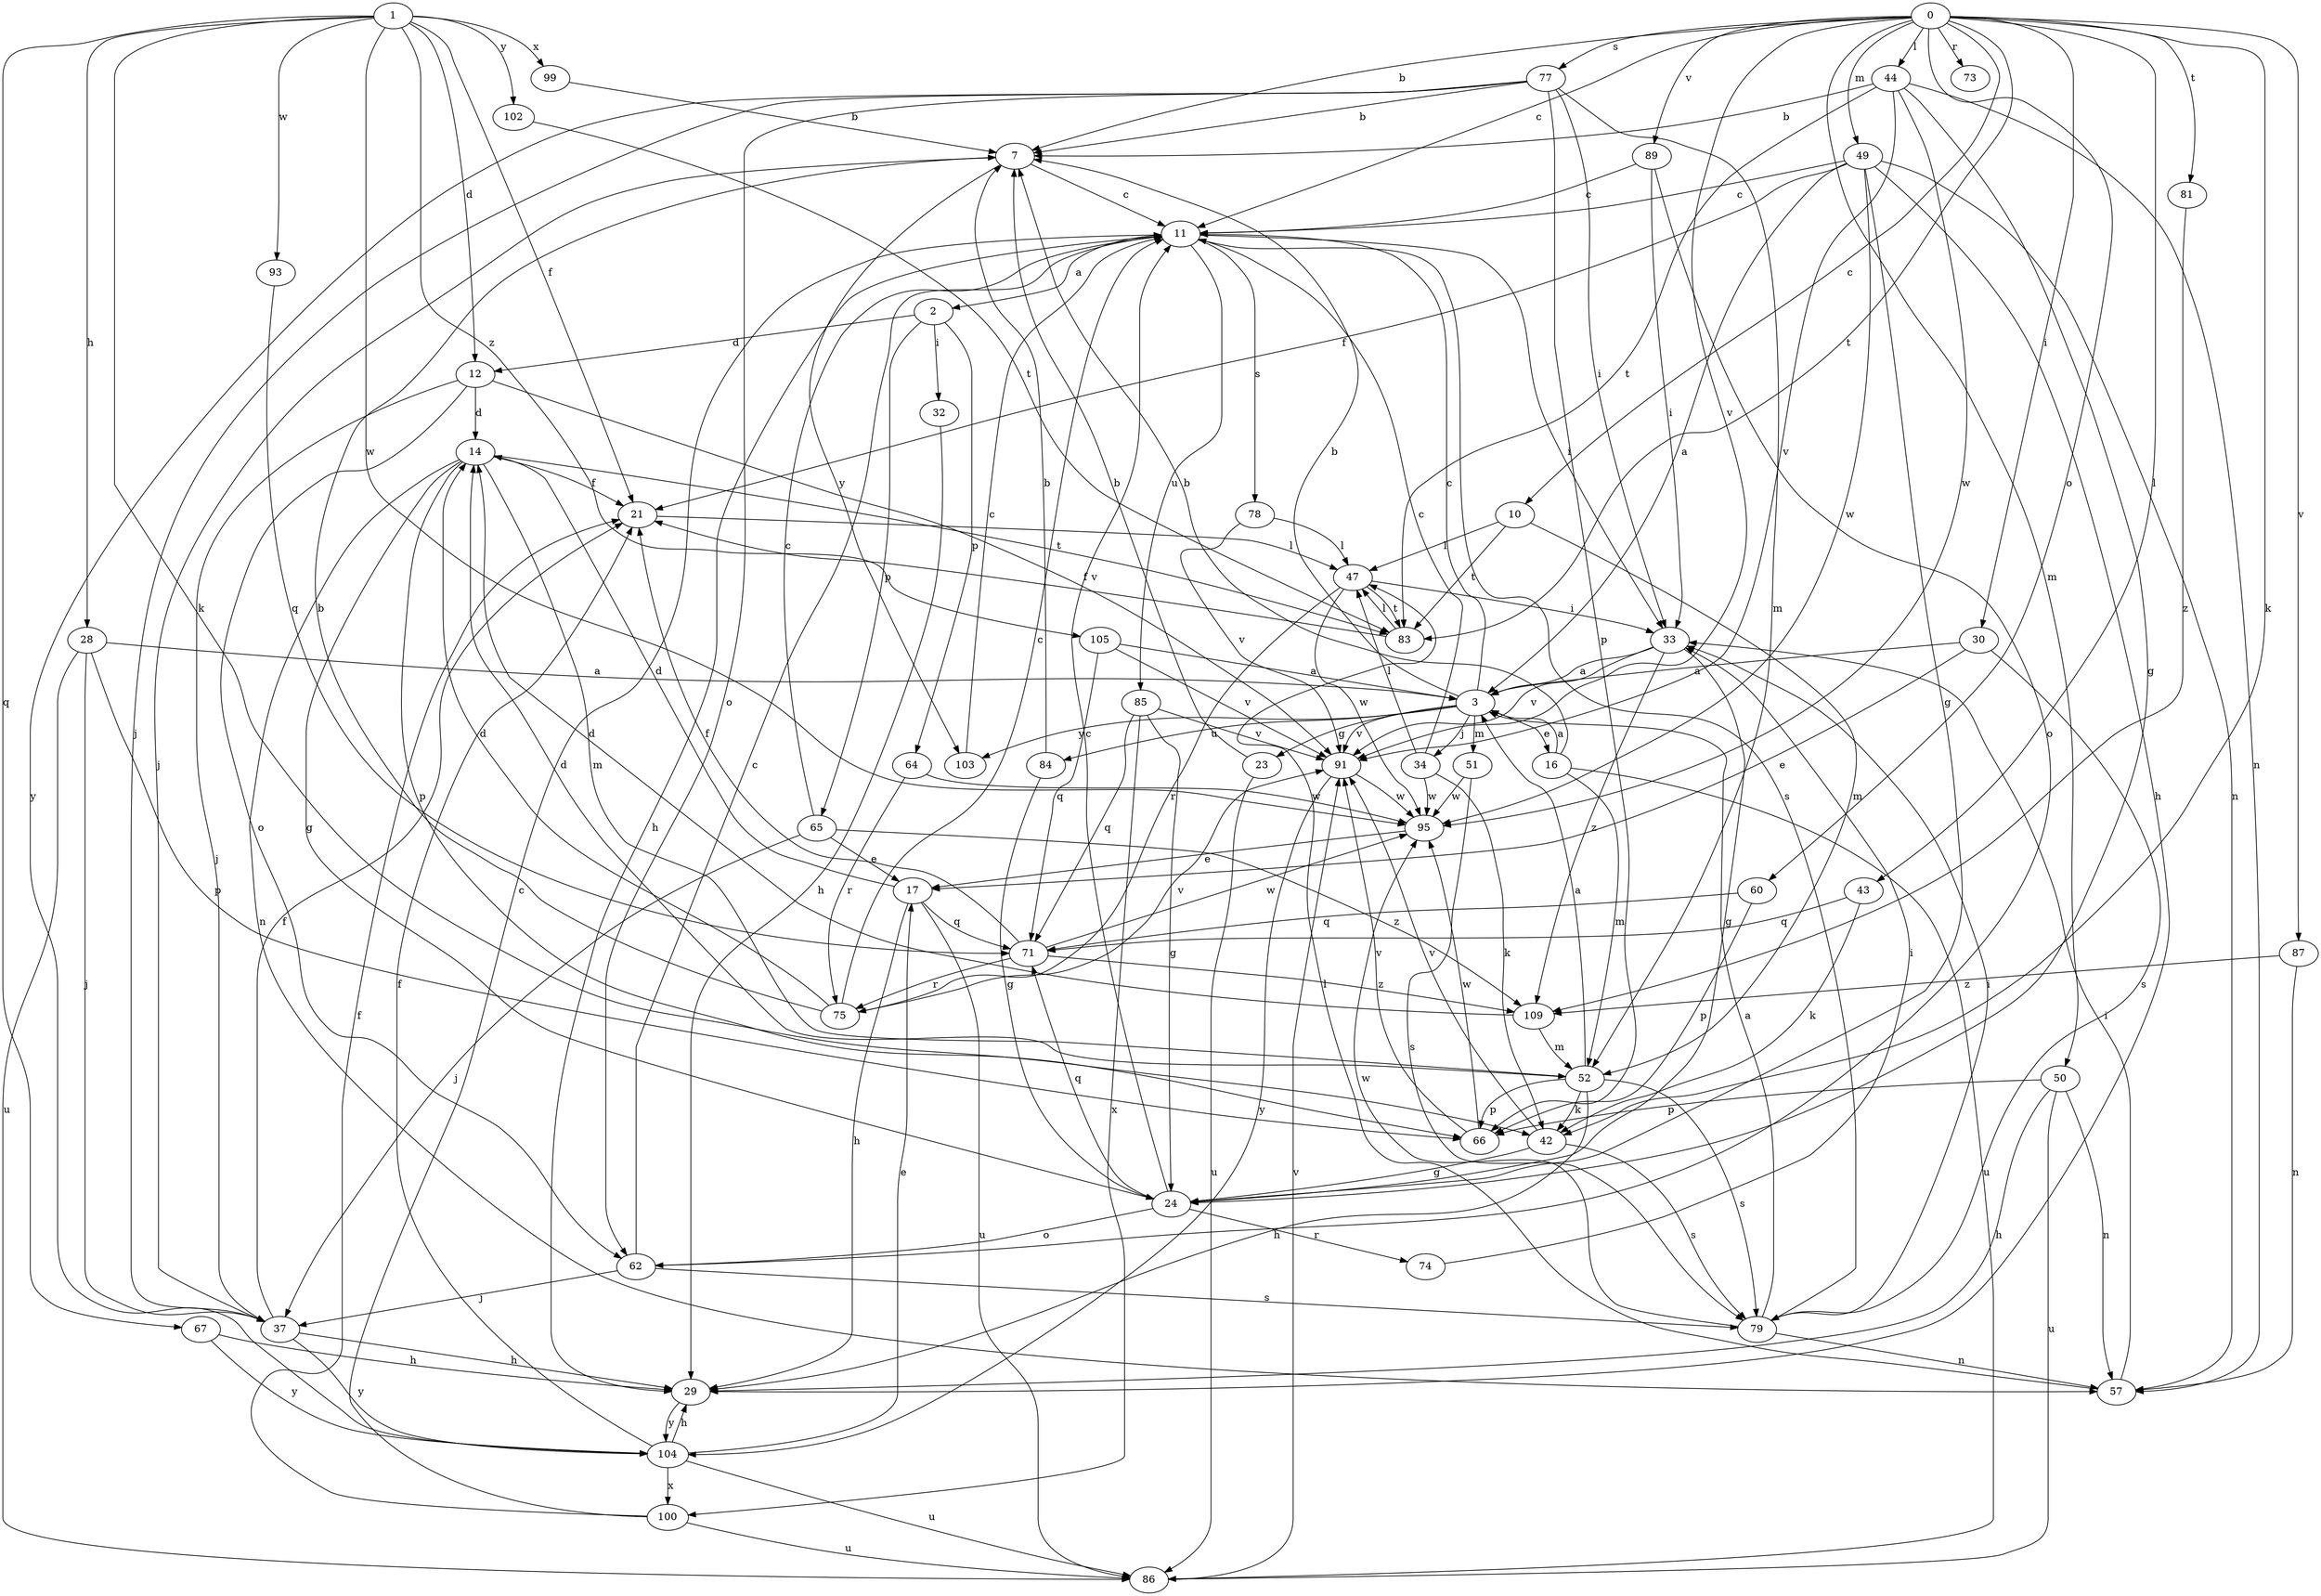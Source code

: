 strict digraph  {
0;
1;
2;
3;
7;
10;
11;
12;
14;
16;
17;
21;
23;
24;
28;
29;
30;
32;
33;
34;
37;
42;
43;
44;
47;
49;
50;
51;
52;
57;
60;
62;
64;
65;
66;
67;
71;
73;
74;
75;
77;
78;
79;
81;
83;
84;
85;
86;
87;
89;
91;
93;
95;
99;
100;
102;
103;
104;
105;
109;
0 -> 7  [label=b];
0 -> 10  [label=c];
0 -> 11  [label=c];
0 -> 30  [label=i];
0 -> 42  [label=k];
0 -> 43  [label=l];
0 -> 44  [label=l];
0 -> 49  [label=m];
0 -> 50  [label=m];
0 -> 60  [label=o];
0 -> 73  [label=r];
0 -> 77  [label=s];
0 -> 81  [label=t];
0 -> 83  [label=t];
0 -> 87  [label=v];
0 -> 89  [label=v];
0 -> 91  [label=v];
1 -> 12  [label=d];
1 -> 21  [label=f];
1 -> 28  [label=h];
1 -> 42  [label=k];
1 -> 67  [label=q];
1 -> 93  [label=w];
1 -> 95  [label=w];
1 -> 99  [label=x];
1 -> 102  [label=y];
1 -> 105  [label=z];
2 -> 12  [label=d];
2 -> 32  [label=i];
2 -> 64  [label=p];
2 -> 65  [label=p];
3 -> 7  [label=b];
3 -> 11  [label=c];
3 -> 16  [label=e];
3 -> 23  [label=g];
3 -> 34  [label=j];
3 -> 51  [label=m];
3 -> 84  [label=u];
3 -> 91  [label=v];
3 -> 103  [label=y];
7 -> 11  [label=c];
7 -> 37  [label=j];
7 -> 103  [label=y];
10 -> 47  [label=l];
10 -> 52  [label=m];
10 -> 83  [label=t];
11 -> 2  [label=a];
11 -> 29  [label=h];
11 -> 33  [label=i];
11 -> 78  [label=s];
11 -> 79  [label=s];
11 -> 85  [label=u];
12 -> 14  [label=d];
12 -> 37  [label=j];
12 -> 62  [label=o];
12 -> 91  [label=v];
14 -> 21  [label=f];
14 -> 24  [label=g];
14 -> 52  [label=m];
14 -> 57  [label=n];
14 -> 66  [label=p];
14 -> 83  [label=t];
16 -> 3  [label=a];
16 -> 7  [label=b];
16 -> 52  [label=m];
16 -> 86  [label=u];
17 -> 14  [label=d];
17 -> 29  [label=h];
17 -> 71  [label=q];
17 -> 86  [label=u];
21 -> 47  [label=l];
23 -> 7  [label=b];
23 -> 86  [label=u];
24 -> 11  [label=c];
24 -> 62  [label=o];
24 -> 71  [label=q];
24 -> 74  [label=r];
28 -> 3  [label=a];
28 -> 37  [label=j];
28 -> 66  [label=p];
28 -> 86  [label=u];
29 -> 104  [label=y];
30 -> 3  [label=a];
30 -> 17  [label=e];
30 -> 79  [label=s];
32 -> 29  [label=h];
33 -> 3  [label=a];
33 -> 24  [label=g];
33 -> 91  [label=v];
33 -> 109  [label=z];
34 -> 11  [label=c];
34 -> 42  [label=k];
34 -> 47  [label=l];
34 -> 95  [label=w];
37 -> 21  [label=f];
37 -> 29  [label=h];
37 -> 104  [label=y];
42 -> 24  [label=g];
42 -> 79  [label=s];
42 -> 91  [label=v];
43 -> 42  [label=k];
43 -> 71  [label=q];
44 -> 7  [label=b];
44 -> 24  [label=g];
44 -> 57  [label=n];
44 -> 83  [label=t];
44 -> 91  [label=v];
44 -> 95  [label=w];
47 -> 33  [label=i];
47 -> 75  [label=r];
47 -> 83  [label=t];
47 -> 95  [label=w];
49 -> 3  [label=a];
49 -> 11  [label=c];
49 -> 21  [label=f];
49 -> 24  [label=g];
49 -> 29  [label=h];
49 -> 57  [label=n];
49 -> 95  [label=w];
50 -> 29  [label=h];
50 -> 57  [label=n];
50 -> 66  [label=p];
50 -> 86  [label=u];
51 -> 79  [label=s];
51 -> 95  [label=w];
52 -> 3  [label=a];
52 -> 14  [label=d];
52 -> 29  [label=h];
52 -> 42  [label=k];
52 -> 66  [label=p];
52 -> 79  [label=s];
57 -> 33  [label=i];
57 -> 47  [label=l];
60 -> 66  [label=p];
60 -> 71  [label=q];
62 -> 11  [label=c];
62 -> 37  [label=j];
62 -> 79  [label=s];
64 -> 75  [label=r];
64 -> 95  [label=w];
65 -> 11  [label=c];
65 -> 17  [label=e];
65 -> 37  [label=j];
65 -> 109  [label=z];
66 -> 91  [label=v];
66 -> 95  [label=w];
67 -> 29  [label=h];
67 -> 104  [label=y];
71 -> 21  [label=f];
71 -> 75  [label=r];
71 -> 95  [label=w];
71 -> 109  [label=z];
74 -> 33  [label=i];
75 -> 7  [label=b];
75 -> 11  [label=c];
75 -> 14  [label=d];
75 -> 91  [label=v];
77 -> 7  [label=b];
77 -> 33  [label=i];
77 -> 37  [label=j];
77 -> 52  [label=m];
77 -> 62  [label=o];
77 -> 66  [label=p];
77 -> 104  [label=y];
78 -> 47  [label=l];
78 -> 91  [label=v];
79 -> 3  [label=a];
79 -> 33  [label=i];
79 -> 57  [label=n];
79 -> 95  [label=w];
81 -> 109  [label=z];
83 -> 21  [label=f];
83 -> 47  [label=l];
84 -> 7  [label=b];
84 -> 24  [label=g];
85 -> 24  [label=g];
85 -> 71  [label=q];
85 -> 91  [label=v];
85 -> 100  [label=x];
86 -> 91  [label=v];
87 -> 57  [label=n];
87 -> 109  [label=z];
89 -> 11  [label=c];
89 -> 33  [label=i];
89 -> 62  [label=o];
91 -> 95  [label=w];
91 -> 104  [label=y];
93 -> 71  [label=q];
95 -> 17  [label=e];
99 -> 7  [label=b];
100 -> 11  [label=c];
100 -> 21  [label=f];
100 -> 86  [label=u];
102 -> 83  [label=t];
103 -> 11  [label=c];
104 -> 17  [label=e];
104 -> 21  [label=f];
104 -> 29  [label=h];
104 -> 86  [label=u];
104 -> 100  [label=x];
105 -> 3  [label=a];
105 -> 71  [label=q];
105 -> 91  [label=v];
109 -> 14  [label=d];
109 -> 52  [label=m];
}
